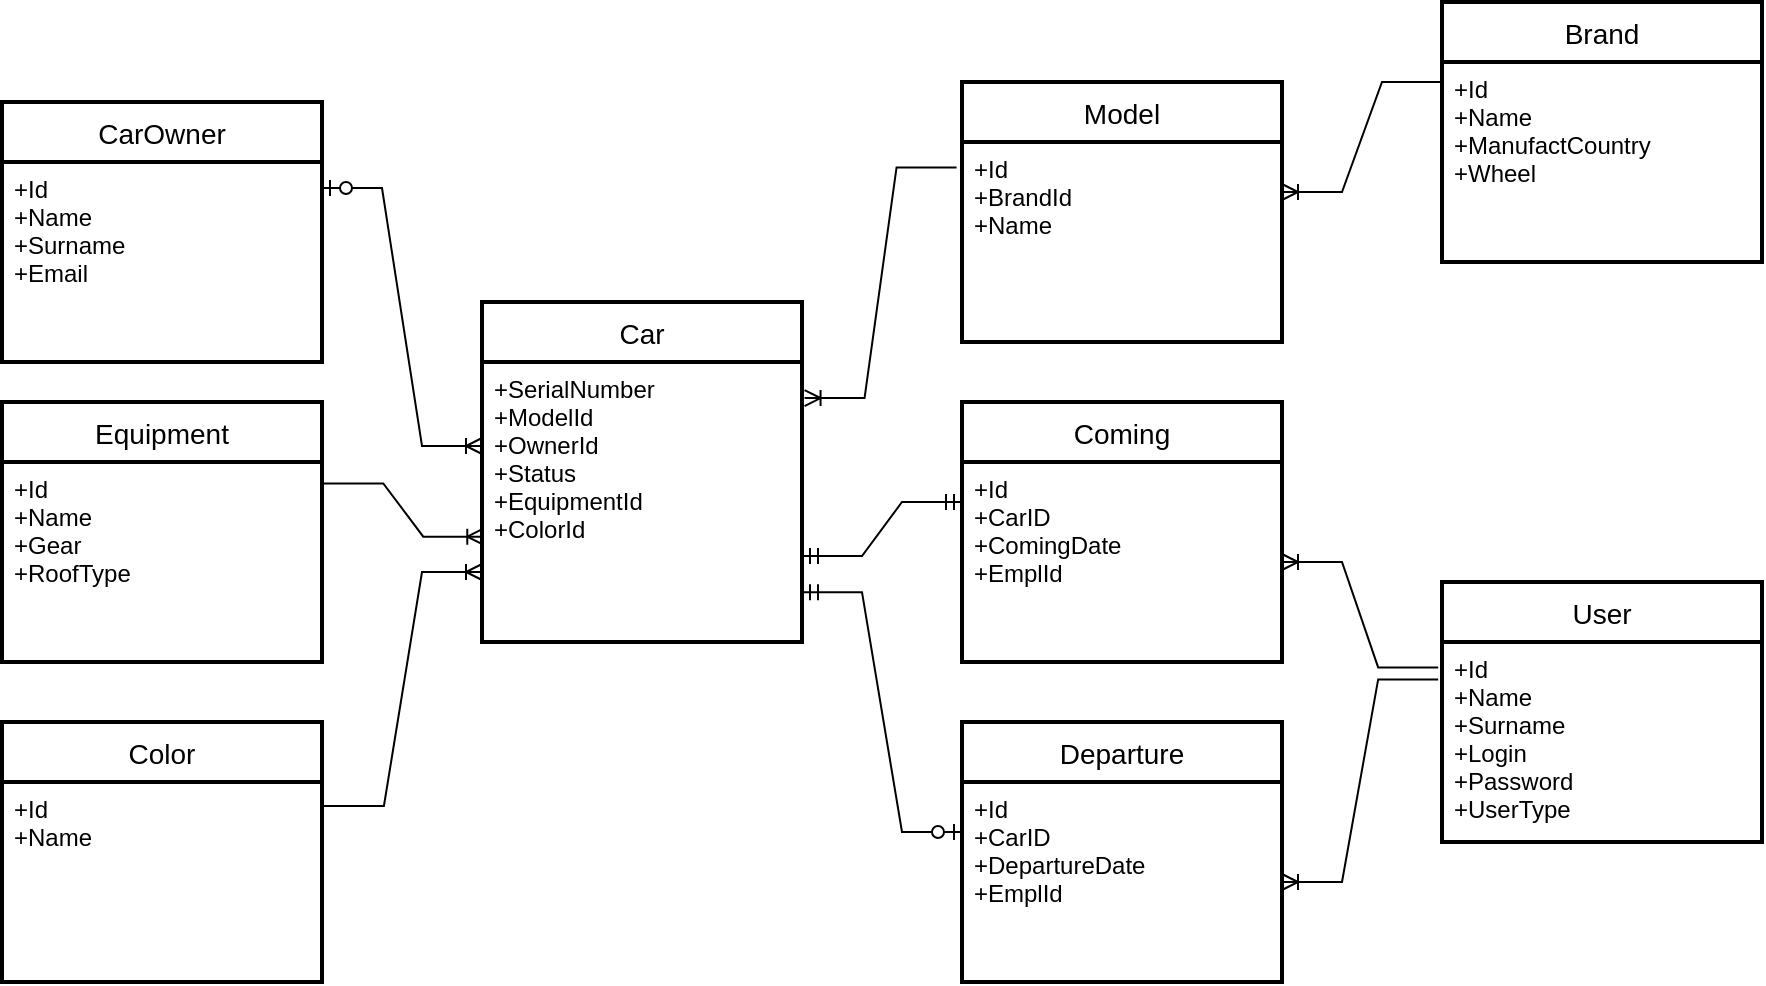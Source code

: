 <mxfile version="15.7.3" type="device" pages="2"><diagram id="YWKgG_WSulfAox0yziJz" name="Страница 1"><mxGraphModel dx="782" dy="539" grid="1" gridSize="10" guides="1" tooltips="1" connect="1" arrows="1" fold="1" page="1" pageScale="1" pageWidth="827" pageHeight="1169" background="none" math="0" shadow="0"><root><mxCell id="0"/><mxCell id="1" parent="0"/><mxCell id="0yDQ1u8VZET8Ku6q4lAC-1" value="Car" style="swimlane;childLayout=stackLayout;horizontal=1;startSize=30;horizontalStack=0;fontSize=14;fontStyle=0;strokeWidth=2;resizeParent=0;resizeLast=1;shadow=0;dashed=0;align=center;" parent="1" vertex="1"><mxGeometry x="280" y="340" width="160" height="170" as="geometry"><mxRectangle x="320" y="220" width="70" height="30" as="alternateBounds"/></mxGeometry></mxCell><mxCell id="0yDQ1u8VZET8Ku6q4lAC-2" value="+SerialNumber&#10;+ModelId&#10;+OwnerId&#10;+Status&#10;+EquipmentId&#10;+ColorId" style="align=left;strokeColor=none;fillColor=none;spacingLeft=4;fontSize=12;verticalAlign=top;resizable=0;rotatable=0;part=1;" parent="0yDQ1u8VZET8Ku6q4lAC-1" vertex="1"><mxGeometry y="30" width="160" height="140" as="geometry"/></mxCell><mxCell id="0yDQ1u8VZET8Ku6q4lAC-3" value="CarOwner" style="swimlane;childLayout=stackLayout;horizontal=1;startSize=30;horizontalStack=0;fontSize=14;fontStyle=0;strokeWidth=2;resizeParent=0;resizeLast=1;shadow=0;dashed=0;align=center;" parent="1" vertex="1"><mxGeometry x="40" y="240" width="160" height="130" as="geometry"><mxRectangle x="320" y="220" width="70" height="30" as="alternateBounds"/></mxGeometry></mxCell><mxCell id="0yDQ1u8VZET8Ku6q4lAC-4" value="+Id&#10;+Name&#10;+Surname&#10;+Email" style="align=left;strokeColor=none;fillColor=none;spacingLeft=4;fontSize=12;verticalAlign=top;resizable=0;rotatable=0;part=1;" parent="0yDQ1u8VZET8Ku6q4lAC-3" vertex="1"><mxGeometry y="30" width="160" height="100" as="geometry"/></mxCell><mxCell id="0yDQ1u8VZET8Ku6q4lAC-5" value="Model" style="swimlane;childLayout=stackLayout;horizontal=1;startSize=30;horizontalStack=0;fontSize=14;fontStyle=0;strokeWidth=2;resizeParent=0;resizeLast=1;shadow=0;dashed=0;align=center;" parent="1" vertex="1"><mxGeometry x="520" y="230" width="160" height="130" as="geometry"><mxRectangle x="320" y="220" width="70" height="30" as="alternateBounds"/></mxGeometry></mxCell><mxCell id="0yDQ1u8VZET8Ku6q4lAC-6" value="+Id&#10;+BrandId&#10;+Name" style="align=left;strokeColor=none;fillColor=none;spacingLeft=4;fontSize=12;verticalAlign=top;resizable=0;rotatable=0;part=1;" parent="0yDQ1u8VZET8Ku6q4lAC-5" vertex="1"><mxGeometry y="30" width="160" height="100" as="geometry"/></mxCell><mxCell id="0yDQ1u8VZET8Ku6q4lAC-7" value="Brand" style="swimlane;childLayout=stackLayout;horizontal=1;startSize=30;horizontalStack=0;fontSize=14;fontStyle=0;strokeWidth=2;resizeParent=0;resizeLast=1;shadow=0;dashed=0;align=center;" parent="1" vertex="1"><mxGeometry x="760" y="190" width="160" height="130" as="geometry"><mxRectangle x="320" y="220" width="70" height="30" as="alternateBounds"/></mxGeometry></mxCell><mxCell id="0yDQ1u8VZET8Ku6q4lAC-8" value="+Id&#10;+Name&#10;+ManufactCountry&#10;+Wheel" style="align=left;strokeColor=none;fillColor=none;spacingLeft=4;fontSize=12;verticalAlign=top;resizable=0;rotatable=0;part=1;" parent="0yDQ1u8VZET8Ku6q4lAC-7" vertex="1"><mxGeometry y="30" width="160" height="100" as="geometry"/></mxCell><mxCell id="0yDQ1u8VZET8Ku6q4lAC-9" value="Equipment" style="swimlane;childLayout=stackLayout;horizontal=1;startSize=30;horizontalStack=0;fontSize=14;fontStyle=0;strokeWidth=2;resizeParent=0;resizeLast=1;shadow=0;dashed=0;align=center;" parent="1" vertex="1"><mxGeometry x="40" y="390" width="160" height="130" as="geometry"><mxRectangle x="320" y="220" width="70" height="30" as="alternateBounds"/></mxGeometry></mxCell><mxCell id="0yDQ1u8VZET8Ku6q4lAC-10" value="+Id&#10;+Name&#10;+Gear&#10;+RoofType" style="align=left;strokeColor=none;fillColor=none;spacingLeft=4;fontSize=12;verticalAlign=top;resizable=0;rotatable=0;part=1;" parent="0yDQ1u8VZET8Ku6q4lAC-9" vertex="1"><mxGeometry y="30" width="160" height="100" as="geometry"/></mxCell><mxCell id="0yDQ1u8VZET8Ku6q4lAC-11" value="" style="edgeStyle=entityRelationEdgeStyle;fontSize=12;html=1;endArrow=ERoneToMany;rounded=0;exitX=1.004;exitY=0.107;exitDx=0;exitDy=0;entryX=0.004;entryY=0.624;entryDx=0;entryDy=0;exitPerimeter=0;entryPerimeter=0;" parent="1" source="0yDQ1u8VZET8Ku6q4lAC-10" target="0yDQ1u8VZET8Ku6q4lAC-2" edge="1"><mxGeometry width="100" height="100" relative="1" as="geometry"><mxPoint x="210" y="145" as="sourcePoint"/><mxPoint x="330" y="375" as="targetPoint"/></mxGeometry></mxCell><mxCell id="0yDQ1u8VZET8Ku6q4lAC-12" value="Color" style="swimlane;childLayout=stackLayout;horizontal=1;startSize=30;horizontalStack=0;fontSize=14;fontStyle=0;strokeWidth=2;resizeParent=0;resizeLast=1;shadow=0;dashed=0;align=center;" parent="1" vertex="1"><mxGeometry x="40" y="550" width="160" height="130" as="geometry"><mxRectangle x="320" y="220" width="70" height="30" as="alternateBounds"/></mxGeometry></mxCell><mxCell id="0yDQ1u8VZET8Ku6q4lAC-13" value="+Id&#10;+Name" style="align=left;strokeColor=none;fillColor=none;spacingLeft=4;fontSize=12;verticalAlign=top;resizable=0;rotatable=0;part=1;" parent="0yDQ1u8VZET8Ku6q4lAC-12" vertex="1"><mxGeometry y="30" width="160" height="100" as="geometry"/></mxCell><mxCell id="0yDQ1u8VZET8Ku6q4lAC-14" value="" style="edgeStyle=entityRelationEdgeStyle;fontSize=12;html=1;endArrow=ERoneToMany;rounded=0;exitX=1.006;exitY=0.12;exitDx=0;exitDy=0;entryX=0;entryY=0.75;entryDx=0;entryDy=0;exitPerimeter=0;" parent="1" source="0yDQ1u8VZET8Ku6q4lAC-13" target="0yDQ1u8VZET8Ku6q4lAC-2" edge="1"><mxGeometry width="100" height="100" relative="1" as="geometry"><mxPoint x="209.68" y="447.3" as="sourcePoint"/><mxPoint x="329.68" y="417.3" as="targetPoint"/></mxGeometry></mxCell><mxCell id="0yDQ1u8VZET8Ku6q4lAC-16" value="" style="edgeStyle=entityRelationEdgeStyle;fontSize=12;html=1;endArrow=ERoneToMany;startArrow=ERzeroToOne;rounded=0;endFill=0;" parent="1" edge="1"><mxGeometry width="100" height="100" relative="1" as="geometry"><mxPoint x="200" y="283" as="sourcePoint"/><mxPoint x="280" y="412" as="targetPoint"/></mxGeometry></mxCell><mxCell id="0yDQ1u8VZET8Ku6q4lAC-18" value="Coming" style="swimlane;childLayout=stackLayout;horizontal=1;startSize=30;horizontalStack=0;fontSize=14;fontStyle=0;strokeWidth=2;resizeParent=0;resizeLast=1;shadow=0;dashed=0;align=center;" parent="1" vertex="1"><mxGeometry x="520" y="390" width="160" height="130" as="geometry"><mxRectangle x="320" y="220" width="70" height="30" as="alternateBounds"/></mxGeometry></mxCell><mxCell id="0yDQ1u8VZET8Ku6q4lAC-19" value="+Id&#10;+CarID&#10;+ComingDate&#10;+EmplId" style="align=left;strokeColor=none;fillColor=none;spacingLeft=4;fontSize=12;verticalAlign=top;resizable=0;rotatable=0;part=1;" parent="0yDQ1u8VZET8Ku6q4lAC-18" vertex="1"><mxGeometry y="30" width="160" height="100" as="geometry"/></mxCell><mxCell id="0yDQ1u8VZET8Ku6q4lAC-20" value="Departure" style="swimlane;childLayout=stackLayout;horizontal=1;startSize=30;horizontalStack=0;fontSize=14;fontStyle=0;strokeWidth=2;resizeParent=0;resizeLast=1;shadow=0;dashed=0;align=center;fontColor=default;labelBackgroundColor=none;" parent="1" vertex="1"><mxGeometry x="520" y="550" width="160" height="130" as="geometry"><mxRectangle x="520" y="550" width="70" height="30" as="alternateBounds"/></mxGeometry></mxCell><mxCell id="0yDQ1u8VZET8Ku6q4lAC-21" value="+Id&#10;+CarID&#10;+DepartureDate&#10;+EmplId" style="align=left;strokeColor=none;fillColor=none;spacingLeft=4;fontSize=12;verticalAlign=top;resizable=0;rotatable=0;part=1;" parent="0yDQ1u8VZET8Ku6q4lAC-20" vertex="1"><mxGeometry y="30" width="160" height="100" as="geometry"/></mxCell><mxCell id="0yDQ1u8VZET8Ku6q4lAC-22" value="" style="edgeStyle=entityRelationEdgeStyle;fontSize=12;html=1;endArrow=ERmandOne;startArrow=ERmandOne;rounded=0;" parent="1" edge="1"><mxGeometry width="100" height="100" relative="1" as="geometry"><mxPoint x="440" y="467" as="sourcePoint"/><mxPoint x="520" y="440" as="targetPoint"/></mxGeometry></mxCell><mxCell id="0yDQ1u8VZET8Ku6q4lAC-23" value="" style="edgeStyle=entityRelationEdgeStyle;fontSize=12;html=1;endArrow=ERzeroToOne;startArrow=ERmandOne;rounded=0;exitX=1;exitY=0.822;exitDx=0;exitDy=0;exitPerimeter=0;" parent="1" source="0yDQ1u8VZET8Ku6q4lAC-2" edge="1"><mxGeometry width="100" height="100" relative="1" as="geometry"><mxPoint x="480" y="520" as="sourcePoint"/><mxPoint x="520" y="605" as="targetPoint"/></mxGeometry></mxCell><mxCell id="ZXyW0KLRMEIa126PyW5b-1" value="User" style="swimlane;childLayout=stackLayout;horizontal=1;startSize=30;horizontalStack=0;fontSize=14;fontStyle=0;strokeWidth=2;resizeParent=0;resizeLast=1;shadow=0;dashed=0;align=center;" parent="1" vertex="1"><mxGeometry x="760" y="480" width="160" height="130" as="geometry"><mxRectangle x="320" y="220" width="70" height="30" as="alternateBounds"/></mxGeometry></mxCell><mxCell id="ZXyW0KLRMEIa126PyW5b-2" value="+Id&#10;+Name&#10;+Surname&#10;+Login&#10;+Password&#10;+UserType" style="align=left;strokeColor=none;fillColor=none;spacingLeft=4;fontSize=12;verticalAlign=top;resizable=0;rotatable=0;part=1;" parent="ZXyW0KLRMEIa126PyW5b-1" vertex="1"><mxGeometry y="30" width="160" height="100" as="geometry"/></mxCell><mxCell id="ZXyW0KLRMEIa126PyW5b-3" value="" style="edgeStyle=entityRelationEdgeStyle;fontSize=12;html=1;endArrow=ERoneToMany;rounded=0;entryX=1;entryY=0.5;entryDx=0;entryDy=0;exitX=-0.012;exitY=0.127;exitDx=0;exitDy=0;exitPerimeter=0;" parent="1" source="ZXyW0KLRMEIa126PyW5b-2" target="0yDQ1u8VZET8Ku6q4lAC-19" edge="1"><mxGeometry width="100" height="100" relative="1" as="geometry"><mxPoint x="700" y="410" as="sourcePoint"/><mxPoint x="630" y="400" as="targetPoint"/></mxGeometry></mxCell><mxCell id="ZXyW0KLRMEIa126PyW5b-5" value="" style="edgeStyle=entityRelationEdgeStyle;fontSize=12;html=1;endArrow=ERoneToMany;rounded=0;entryX=1;entryY=0.5;entryDx=0;entryDy=0;exitX=-0.012;exitY=0.187;exitDx=0;exitDy=0;exitPerimeter=0;" parent="1" source="ZXyW0KLRMEIa126PyW5b-2" target="0yDQ1u8VZET8Ku6q4lAC-21" edge="1"><mxGeometry width="100" height="100" relative="1" as="geometry"><mxPoint x="768.08" y="442.7" as="sourcePoint"/><mxPoint x="690" y="480" as="targetPoint"/></mxGeometry></mxCell><mxCell id="_wsP47L9iV2Gv-2VF7Bg-1" value="" style="edgeStyle=entityRelationEdgeStyle;fontSize=12;html=1;endArrow=ERoneToMany;rounded=0;entryX=1;entryY=0.25;entryDx=0;entryDy=0;exitX=0;exitY=0.1;exitDx=0;exitDy=0;exitPerimeter=0;" parent="1" source="0yDQ1u8VZET8Ku6q4lAC-8" target="0yDQ1u8VZET8Ku6q4lAC-6" edge="1"><mxGeometry width="100" height="100" relative="1" as="geometry"><mxPoint x="768.08" y="532.7" as="sourcePoint"/><mxPoint x="690" y="480" as="targetPoint"/></mxGeometry></mxCell><mxCell id="_wsP47L9iV2Gv-2VF7Bg-2" value="" style="edgeStyle=entityRelationEdgeStyle;fontSize=12;html=1;endArrow=ERoneToMany;rounded=0;entryX=1.008;entryY=0.129;entryDx=0;entryDy=0;exitX=-0.017;exitY=0.127;exitDx=0;exitDy=0;exitPerimeter=0;entryPerimeter=0;" parent="1" source="0yDQ1u8VZET8Ku6q4lAC-6" target="0yDQ1u8VZET8Ku6q4lAC-2" edge="1"><mxGeometry width="100" height="100" relative="1" as="geometry"><mxPoint x="770" y="240" as="sourcePoint"/><mxPoint x="690" y="295" as="targetPoint"/></mxGeometry></mxCell></root></mxGraphModel></diagram><diagram id="ySmn9sGiyUwzQtBHfFdJ" name="Страница 2"><mxGraphModel dx="1117" dy="770" grid="1" gridSize="10" guides="1" tooltips="1" connect="1" arrows="1" fold="1" page="1" pageScale="1" pageWidth="1169" pageHeight="827" math="0" shadow="0"><root><mxCell id="2yhJFGjjW6Ahv2GiTZCT-0"/><mxCell id="2yhJFGjjW6Ahv2GiTZCT-1" parent="2yhJFGjjW6Ahv2GiTZCT-0"/><mxCell id="2yhJFGjjW6Ahv2GiTZCT-2" value="Contains" style="shape=rhombus;perimeter=rhombusPerimeter;whiteSpace=wrap;html=1;align=center;" parent="2yhJFGjjW6Ahv2GiTZCT-1" vertex="1"><mxGeometry x="120" y="270" width="120" height="60" as="geometry"/></mxCell><mxCell id="2yhJFGjjW6Ahv2GiTZCT-4" value="&lt;span&gt;Email&lt;/span&gt;" style="ellipse;whiteSpace=wrap;html=1;align=center;" parent="2yhJFGjjW6Ahv2GiTZCT-1" vertex="1"><mxGeometry x="190" y="140" width="100" height="40" as="geometry"/></mxCell><mxCell id="2yhJFGjjW6Ahv2GiTZCT-5" value="CarOwner" style="whiteSpace=wrap;html=1;align=center;" parent="2yhJFGjjW6Ahv2GiTZCT-1" vertex="1"><mxGeometry x="130" y="200" width="100" height="40" as="geometry"/></mxCell><mxCell id="KGqHxxI0LU0rOabd9i-B-0" value="Surname" style="ellipse;whiteSpace=wrap;html=1;align=center;" parent="2yhJFGjjW6Ahv2GiTZCT-1" vertex="1"><mxGeometry x="190" y="90" width="100" height="40" as="geometry"/></mxCell><mxCell id="KGqHxxI0LU0rOabd9i-B-1" value="Name" style="ellipse;whiteSpace=wrap;html=1;align=center;" parent="2yhJFGjjW6Ahv2GiTZCT-1" vertex="1"><mxGeometry x="190" y="40" width="100" height="40" as="geometry"/></mxCell><mxCell id="omx2VsJARvze5JJW9jXN-0" value="Car" style="whiteSpace=wrap;html=1;align=center;" parent="2yhJFGjjW6Ahv2GiTZCT-1" vertex="1"><mxGeometry x="300" y="340" width="100" height="40" as="geometry"/></mxCell><mxCell id="WeDHJAhFdI9uDF-rdvxZ-0" value="Equipment" style="whiteSpace=wrap;html=1;align=center;" parent="2yhJFGjjW6Ahv2GiTZCT-1" vertex="1"><mxGeometry x="20" y="414" width="100" height="40" as="geometry"/></mxCell><mxCell id="01rXCFB91TrRl0dHeCAU-0" value="Color" style="whiteSpace=wrap;html=1;align=center;" parent="2yhJFGjjW6Ahv2GiTZCT-1" vertex="1"><mxGeometry x="210" y="500" width="100" height="40" as="geometry"/></mxCell><mxCell id="01rXCFB91TrRl0dHeCAU-1" value="Name" style="ellipse;whiteSpace=wrap;html=1;align=center;" parent="2yhJFGjjW6Ahv2GiTZCT-1" vertex="1"><mxGeometry x="210" y="560" width="100" height="40" as="geometry"/></mxCell><mxCell id="01rXCFB91TrRl0dHeCAU-2" value="Name" style="ellipse;whiteSpace=wrap;html=1;align=center;" parent="2yhJFGjjW6Ahv2GiTZCT-1" vertex="1"><mxGeometry x="80" y="474" width="100" height="40" as="geometry"/></mxCell><mxCell id="WdZzpKNtiKoN2YTrgmd5-0" value="Gear" style="ellipse;whiteSpace=wrap;html=1;align=center;" parent="2yhJFGjjW6Ahv2GiTZCT-1" vertex="1"><mxGeometry x="80" y="524" width="100" height="40" as="geometry"/></mxCell><mxCell id="WdZzpKNtiKoN2YTrgmd5-1" value="RoofType" style="ellipse;whiteSpace=wrap;html=1;align=center;" parent="2yhJFGjjW6Ahv2GiTZCT-1" vertex="1"><mxGeometry x="80" y="574" width="100" height="40" as="geometry"/></mxCell><mxCell id="q-2q8-D4Pg3BR9XCdrgA-0" value="Contains" style="shape=rhombus;perimeter=rhombusPerimeter;whiteSpace=wrap;html=1;align=center;" parent="2yhJFGjjW6Ahv2GiTZCT-1" vertex="1"><mxGeometry x="10" y="330" width="120" height="60" as="geometry"/></mxCell><mxCell id="q-2q8-D4Pg3BR9XCdrgA-1" value="Contains" style="shape=rhombus;perimeter=rhombusPerimeter;whiteSpace=wrap;html=1;align=center;" parent="2yhJFGjjW6Ahv2GiTZCT-1" vertex="1"><mxGeometry x="200" y="410" width="120" height="60" as="geometry"/></mxCell><mxCell id="7p3_OslBLJGdFcXrj9Iy-0" value="Model" style="whiteSpace=wrap;html=1;align=center;" parent="2yhJFGjjW6Ahv2GiTZCT-1" vertex="1"><mxGeometry x="670" y="260" width="100" height="40" as="geometry"/></mxCell><mxCell id="89SMPS1pNmGNvESqKYpg-0" value="Coming" style="whiteSpace=wrap;html=1;align=center;" parent="2yhJFGjjW6Ahv2GiTZCT-1" vertex="1"><mxGeometry x="670" y="340" width="100" height="40" as="geometry"/></mxCell><mxCell id="89SMPS1pNmGNvESqKYpg-1" value="Departure" style="whiteSpace=wrap;html=1;align=center;" parent="2yhJFGjjW6Ahv2GiTZCT-1" vertex="1"><mxGeometry x="670" y="460" width="100" height="40" as="geometry"/></mxCell><mxCell id="89SMPS1pNmGNvESqKYpg-2" value="Contains" style="shape=rhombus;perimeter=rhombusPerimeter;whiteSpace=wrap;html=1;align=center;" parent="2yhJFGjjW6Ahv2GiTZCT-1" vertex="1"><mxGeometry x="510" y="250" width="120" height="60" as="geometry"/></mxCell><mxCell id="00qMK7OrCZBmWLxvS8Y3-0" value="Name" style="ellipse;whiteSpace=wrap;html=1;align=center;" parent="2yhJFGjjW6Ahv2GiTZCT-1" vertex="1"><mxGeometry x="670" y="200" width="100" height="40" as="geometry"/></mxCell><mxCell id="7lrSO3DFrEX529PYzrex-0" value="ComingDate" style="ellipse;whiteSpace=wrap;html=1;align=center;" parent="2yhJFGjjW6Ahv2GiTZCT-1" vertex="1"><mxGeometry x="670" y="400" width="100" height="40" as="geometry"/></mxCell><mxCell id="7lrSO3DFrEX529PYzrex-1" value="DepartureDate" style="ellipse;whiteSpace=wrap;html=1;align=center;" parent="2yhJFGjjW6Ahv2GiTZCT-1" vertex="1"><mxGeometry x="670" y="520" width="100" height="40" as="geometry"/></mxCell><mxCell id="YybJHlbgJiGQv5AElR6z-0" value="Status" style="ellipse;whiteSpace=wrap;html=1;align=center;" parent="2yhJFGjjW6Ahv2GiTZCT-1" vertex="1"><mxGeometry x="360" y="280" width="100" height="40" as="geometry"/></mxCell><mxCell id="YybJHlbgJiGQv5AElR6z-1" value="&lt;span&gt;SerialNumber&lt;/span&gt;" style="ellipse;whiteSpace=wrap;html=1;align=center;" parent="2yhJFGjjW6Ahv2GiTZCT-1" vertex="1"><mxGeometry x="360" y="230" width="100" height="40" as="geometry"/></mxCell><mxCell id="HBjteObKnyXLSRwtiCX9-0" value="Contains" style="shape=rhombus;perimeter=rhombusPerimeter;whiteSpace=wrap;html=1;align=center;" parent="2yhJFGjjW6Ahv2GiTZCT-1" vertex="1"><mxGeometry x="510" y="330" width="120" height="60" as="geometry"/></mxCell><mxCell id="HBjteObKnyXLSRwtiCX9-1" value="Contains" style="shape=rhombus;perimeter=rhombusPerimeter;whiteSpace=wrap;html=1;align=center;" parent="2yhJFGjjW6Ahv2GiTZCT-1" vertex="1"><mxGeometry x="520" y="450" width="120" height="60" as="geometry"/></mxCell><mxCell id="ufJFv--94GOXD_wACwp1-0" value="Brand" style="whiteSpace=wrap;html=1;align=center;" parent="2yhJFGjjW6Ahv2GiTZCT-1" vertex="1"><mxGeometry x="960" y="260" width="100" height="40" as="geometry"/></mxCell><mxCell id="KhqRbzoxo-ckr7hiXgrV-0" value="&lt;span&gt;Wheel&lt;/span&gt;" style="ellipse;whiteSpace=wrap;html=1;align=center;" parent="2yhJFGjjW6Ahv2GiTZCT-1" vertex="1"><mxGeometry x="1020" y="200" width="100" height="40" as="geometry"/></mxCell><mxCell id="KhqRbzoxo-ckr7hiXgrV-1" value="&lt;span style=&quot;text-align: left&quot;&gt;ManufactCountry&lt;/span&gt;" style="ellipse;whiteSpace=wrap;html=1;align=center;" parent="2yhJFGjjW6Ahv2GiTZCT-1" vertex="1"><mxGeometry x="1020" y="140" width="100" height="40" as="geometry"/></mxCell><mxCell id="PrPGxX03_vu6T3M6rlOb-0" value="Name" style="ellipse;whiteSpace=wrap;html=1;align=center;" parent="2yhJFGjjW6Ahv2GiTZCT-1" vertex="1"><mxGeometry x="1020" y="80" width="100" height="40" as="geometry"/></mxCell><mxCell id="QrEpYNTf8XNwU3zico3g-0" value="Contains" style="shape=rhombus;perimeter=rhombusPerimeter;whiteSpace=wrap;html=1;align=center;" parent="2yhJFGjjW6Ahv2GiTZCT-1" vertex="1"><mxGeometry x="800" y="250" width="120" height="60" as="geometry"/></mxCell><mxCell id="XgRpcmuyWboZUpKzQOvY-0" value="Name" style="ellipse;whiteSpace=wrap;html=1;align=center;" parent="2yhJFGjjW6Ahv2GiTZCT-1" vertex="1"><mxGeometry x="1020" y="460" width="100" height="40" as="geometry"/></mxCell><mxCell id="XgRpcmuyWboZUpKzQOvY-1" value="&lt;span style=&quot;font-size: 14px&quot;&gt;User&lt;/span&gt;" style="whiteSpace=wrap;html=1;align=center;" parent="2yhJFGjjW6Ahv2GiTZCT-1" vertex="1"><mxGeometry x="960" y="400" width="100" height="40" as="geometry"/></mxCell><mxCell id="XgRpcmuyWboZUpKzQOvY-2" value="Surname" style="ellipse;whiteSpace=wrap;html=1;align=center;" parent="2yhJFGjjW6Ahv2GiTZCT-1" vertex="1"><mxGeometry x="1020" y="510" width="100" height="40" as="geometry"/></mxCell><mxCell id="XgRpcmuyWboZUpKzQOvY-3" value="Login" style="ellipse;whiteSpace=wrap;html=1;align=center;" parent="2yhJFGjjW6Ahv2GiTZCT-1" vertex="1"><mxGeometry x="1020" y="560" width="100" height="40" as="geometry"/></mxCell><mxCell id="kqPo4QnPM7gKsGQnZHQK-0" value="Contains" style="shape=rhombus;perimeter=rhombusPerimeter;whiteSpace=wrap;html=1;align=center;" parent="2yhJFGjjW6Ahv2GiTZCT-1" vertex="1"><mxGeometry x="800" y="330" width="120" height="60" as="geometry"/></mxCell><mxCell id="kqPo4QnPM7gKsGQnZHQK-1" value="Contains" style="shape=rhombus;perimeter=rhombusPerimeter;whiteSpace=wrap;html=1;align=center;" parent="2yhJFGjjW6Ahv2GiTZCT-1" vertex="1"><mxGeometry x="800" y="450" width="120" height="60" as="geometry"/></mxCell><mxCell id="kqPo4QnPM7gKsGQnZHQK-2" value="" style="endArrow=none;html=1;rounded=0;exitX=1;exitY=0.5;exitDx=0;exitDy=0;entryX=0;entryY=0.5;entryDx=0;entryDy=0;" parent="2yhJFGjjW6Ahv2GiTZCT-1" source="q-2q8-D4Pg3BR9XCdrgA-0" target="omx2VsJARvze5JJW9jXN-0" edge="1"><mxGeometry relative="1" as="geometry"><mxPoint x="80" y="340" as="sourcePoint"/><mxPoint x="240" y="340" as="targetPoint"/></mxGeometry></mxCell><mxCell id="kqPo4QnPM7gKsGQnZHQK-4" value="N" style="resizable=0;html=1;align=right;verticalAlign=bottom;" parent="kqPo4QnPM7gKsGQnZHQK-2" connectable="0" vertex="1"><mxGeometry x="1" relative="1" as="geometry"><mxPoint y="10" as="offset"/></mxGeometry></mxCell><mxCell id="r3IpCehayFBIjUCJ-KGV-0" value="" style="endArrow=none;html=1;rounded=0;entryX=0.5;entryY=0;entryDx=0;entryDy=0;exitX=0.5;exitY=1;exitDx=0;exitDy=0;" parent="2yhJFGjjW6Ahv2GiTZCT-1" source="q-2q8-D4Pg3BR9XCdrgA-0" target="WeDHJAhFdI9uDF-rdvxZ-0" edge="1"><mxGeometry relative="1" as="geometry"><mxPoint x="180" y="434" as="sourcePoint"/><mxPoint x="520" y="444" as="targetPoint"/></mxGeometry></mxCell><mxCell id="r3IpCehayFBIjUCJ-KGV-1" value="1" style="resizable=0;html=1;align=right;verticalAlign=bottom;" parent="r3IpCehayFBIjUCJ-KGV-0" connectable="0" vertex="1"><mxGeometry x="1" relative="1" as="geometry"><mxPoint x="10" as="offset"/></mxGeometry></mxCell><mxCell id="49bH6jkHXKZVFyUGAzmu-0" value="" style="endArrow=none;html=1;rounded=0;exitX=0.5;exitY=0;exitDx=0;exitDy=0;entryX=0;entryY=0.75;entryDx=0;entryDy=0;" parent="2yhJFGjjW6Ahv2GiTZCT-1" source="q-2q8-D4Pg3BR9XCdrgA-1" target="omx2VsJARvze5JJW9jXN-0" edge="1"><mxGeometry relative="1" as="geometry"><mxPoint x="110" y="370" as="sourcePoint"/><mxPoint x="324" y="370" as="targetPoint"/><Array as="points"><mxPoint x="260" y="370"/></Array></mxGeometry></mxCell><mxCell id="49bH6jkHXKZVFyUGAzmu-1" value="N" style="resizable=0;html=1;align=right;verticalAlign=bottom;" parent="49bH6jkHXKZVFyUGAzmu-0" connectable="0" vertex="1"><mxGeometry x="1" relative="1" as="geometry"><mxPoint y="20" as="offset"/></mxGeometry></mxCell><mxCell id="49bH6jkHXKZVFyUGAzmu-2" value="" style="endArrow=none;html=1;rounded=0;entryX=0.5;entryY=0;entryDx=0;entryDy=0;exitX=0.5;exitY=1;exitDx=0;exitDy=0;" parent="2yhJFGjjW6Ahv2GiTZCT-1" source="q-2q8-D4Pg3BR9XCdrgA-1" target="01rXCFB91TrRl0dHeCAU-0" edge="1"><mxGeometry relative="1" as="geometry"><mxPoint x="264.99" y="490" as="sourcePoint"/><mxPoint x="-55.01" y="400" as="targetPoint"/></mxGeometry></mxCell><mxCell id="49bH6jkHXKZVFyUGAzmu-3" value="1" style="resizable=0;html=1;align=right;verticalAlign=bottom;" parent="49bH6jkHXKZVFyUGAzmu-2" connectable="0" vertex="1"><mxGeometry x="1" relative="1" as="geometry"><mxPoint x="10" as="offset"/></mxGeometry></mxCell><mxCell id="49bH6jkHXKZVFyUGAzmu-4" value="" style="endArrow=none;html=1;rounded=0;exitX=0.5;exitY=1;exitDx=0;exitDy=0;entryX=0.5;entryY=0;entryDx=0;entryDy=0;" parent="2yhJFGjjW6Ahv2GiTZCT-1" source="01rXCFB91TrRl0dHeCAU-0" target="01rXCFB91TrRl0dHeCAU-1" edge="1"><mxGeometry relative="1" as="geometry"><mxPoint x="320" y="490" as="sourcePoint"/><mxPoint x="480" y="490" as="targetPoint"/></mxGeometry></mxCell><mxCell id="49bH6jkHXKZVFyUGAzmu-7" value="" style="endArrow=none;html=1;rounded=0;exitX=0.5;exitY=1;exitDx=0;exitDy=0;entryX=0;entryY=0.5;entryDx=0;entryDy=0;" parent="2yhJFGjjW6Ahv2GiTZCT-1" source="WeDHJAhFdI9uDF-rdvxZ-0" target="01rXCFB91TrRl0dHeCAU-2" edge="1"><mxGeometry relative="1" as="geometry"><mxPoint x="200" y="554" as="sourcePoint"/><mxPoint x="360" y="554" as="targetPoint"/><Array as="points"><mxPoint x="70" y="494"/></Array></mxGeometry></mxCell><mxCell id="49bH6jkHXKZVFyUGAzmu-8" value="" style="endArrow=none;html=1;rounded=0;entryX=0;entryY=0.5;entryDx=0;entryDy=0;" parent="2yhJFGjjW6Ahv2GiTZCT-1" target="WdZzpKNtiKoN2YTrgmd5-0" edge="1"><mxGeometry relative="1" as="geometry"><mxPoint x="70" y="494" as="sourcePoint"/><mxPoint x="360" y="554" as="targetPoint"/><Array as="points"><mxPoint x="70" y="544"/></Array></mxGeometry></mxCell><mxCell id="49bH6jkHXKZVFyUGAzmu-9" value="" style="endArrow=none;html=1;rounded=0;entryX=0;entryY=0.5;entryDx=0;entryDy=0;" parent="2yhJFGjjW6Ahv2GiTZCT-1" target="WdZzpKNtiKoN2YTrgmd5-1" edge="1"><mxGeometry relative="1" as="geometry"><mxPoint x="70" y="544" as="sourcePoint"/><mxPoint x="360" y="554" as="targetPoint"/><Array as="points"><mxPoint x="70" y="594"/></Array></mxGeometry></mxCell><mxCell id="49bH6jkHXKZVFyUGAzmu-10" value="" style="endArrow=none;html=1;rounded=0;exitX=1;exitY=0.5;exitDx=0;exitDy=0;entryX=0;entryY=0.25;entryDx=0;entryDy=0;" parent="2yhJFGjjW6Ahv2GiTZCT-1" source="2yhJFGjjW6Ahv2GiTZCT-2" target="omx2VsJARvze5JJW9jXN-0" edge="1"><mxGeometry relative="1" as="geometry"><mxPoint x="110" y="370" as="sourcePoint"/><mxPoint x="310" y="370" as="targetPoint"/><Array as="points"><mxPoint x="260" y="300"/><mxPoint x="260" y="350"/></Array></mxGeometry></mxCell><mxCell id="49bH6jkHXKZVFyUGAzmu-11" value="N" style="resizable=0;html=1;align=right;verticalAlign=bottom;" parent="49bH6jkHXKZVFyUGAzmu-10" connectable="0" vertex="1"><mxGeometry x="1" relative="1" as="geometry"/></mxCell><mxCell id="MSr950RPiZBPx35Gxmxp-2" value="" style="endArrow=none;html=1;rounded=0;entryX=0.5;entryY=1;entryDx=0;entryDy=0;exitX=0.5;exitY=0;exitDx=0;exitDy=0;" parent="2yhJFGjjW6Ahv2GiTZCT-1" source="2yhJFGjjW6Ahv2GiTZCT-2" target="2yhJFGjjW6Ahv2GiTZCT-5" edge="1"><mxGeometry relative="1" as="geometry"><mxPoint x="-30" y="370" as="sourcePoint"/><mxPoint x="-120" y="370" as="targetPoint"/></mxGeometry></mxCell><mxCell id="MSr950RPiZBPx35Gxmxp-3" value="1" style="resizable=0;html=1;align=right;verticalAlign=bottom;" parent="MSr950RPiZBPx35Gxmxp-2" connectable="0" vertex="1"><mxGeometry x="1" relative="1" as="geometry"><mxPoint x="10" y="20" as="offset"/></mxGeometry></mxCell><mxCell id="MSr950RPiZBPx35Gxmxp-4" value="" style="endArrow=none;html=1;rounded=0;entryX=0.5;entryY=0;entryDx=0;entryDy=0;exitX=0;exitY=0.5;exitDx=0;exitDy=0;" parent="2yhJFGjjW6Ahv2GiTZCT-1" source="2yhJFGjjW6Ahv2GiTZCT-4" target="2yhJFGjjW6Ahv2GiTZCT-5" edge="1"><mxGeometry relative="1" as="geometry"><mxPoint x="280" y="210" as="sourcePoint"/><mxPoint x="440" y="210" as="targetPoint"/><Array as="points"><mxPoint x="180" y="160"/></Array></mxGeometry></mxCell><mxCell id="MSr950RPiZBPx35Gxmxp-5" value="" style="endArrow=none;html=1;rounded=0;exitX=0;exitY=0.5;exitDx=0;exitDy=0;" parent="2yhJFGjjW6Ahv2GiTZCT-1" source="KGqHxxI0LU0rOabd9i-B-0" edge="1"><mxGeometry relative="1" as="geometry"><mxPoint x="280" y="210" as="sourcePoint"/><mxPoint x="180" y="160" as="targetPoint"/><Array as="points"><mxPoint x="180" y="110"/></Array></mxGeometry></mxCell><mxCell id="MSr950RPiZBPx35Gxmxp-6" value="" style="endArrow=none;html=1;rounded=0;exitX=0;exitY=0.5;exitDx=0;exitDy=0;" parent="2yhJFGjjW6Ahv2GiTZCT-1" source="KGqHxxI0LU0rOabd9i-B-1" edge="1"><mxGeometry relative="1" as="geometry"><mxPoint x="280" y="210" as="sourcePoint"/><mxPoint x="180" y="110" as="targetPoint"/><Array as="points"><mxPoint x="180" y="60"/></Array></mxGeometry></mxCell><mxCell id="MSr950RPiZBPx35Gxmxp-7" value="" style="endArrow=none;html=1;rounded=0;exitX=0.5;exitY=0;exitDx=0;exitDy=0;entryX=1;entryY=0.75;entryDx=0;entryDy=0;" parent="2yhJFGjjW6Ahv2GiTZCT-1" source="HBjteObKnyXLSRwtiCX9-1" target="omx2VsJARvze5JJW9jXN-0" edge="1"><mxGeometry relative="1" as="geometry"><mxPoint x="200" y="410" as="sourcePoint"/><mxPoint x="310" y="380" as="targetPoint"/><Array as="points"><mxPoint x="580" y="430"/><mxPoint x="480" y="430"/><mxPoint x="480" y="370"/></Array></mxGeometry></mxCell><mxCell id="MSr950RPiZBPx35Gxmxp-8" value="1" style="resizable=0;html=1;align=right;verticalAlign=bottom;" parent="MSr950RPiZBPx35Gxmxp-7" connectable="0" vertex="1"><mxGeometry x="1" relative="1" as="geometry"><mxPoint x="10" y="20" as="offset"/></mxGeometry></mxCell><mxCell id="gTJJOxf2xWklLlV4Gr2E-0" value="" style="endArrow=none;html=1;rounded=0;exitX=0;exitY=0.5;exitDx=0;exitDy=0;entryX=1;entryY=0.5;entryDx=0;entryDy=0;" parent="2yhJFGjjW6Ahv2GiTZCT-1" source="HBjteObKnyXLSRwtiCX9-0" target="omx2VsJARvze5JJW9jXN-0" edge="1"><mxGeometry relative="1" as="geometry"><mxPoint x="110" y="370" as="sourcePoint"/><mxPoint x="310" y="370" as="targetPoint"/></mxGeometry></mxCell><mxCell id="gTJJOxf2xWklLlV4Gr2E-1" value="1" style="resizable=0;html=1;align=right;verticalAlign=bottom;" parent="gTJJOxf2xWklLlV4Gr2E-0" connectable="0" vertex="1"><mxGeometry x="1" relative="1" as="geometry"><mxPoint x="14" y="10" as="offset"/></mxGeometry></mxCell><mxCell id="gTJJOxf2xWklLlV4Gr2E-2" value="" style="endArrow=none;html=1;rounded=0;exitX=0;exitY=0.5;exitDx=0;exitDy=0;entryX=1;entryY=0.25;entryDx=0;entryDy=0;" parent="2yhJFGjjW6Ahv2GiTZCT-1" source="89SMPS1pNmGNvESqKYpg-2" target="omx2VsJARvze5JJW9jXN-0" edge="1"><mxGeometry relative="1" as="geometry"><mxPoint x="520" y="370" as="sourcePoint"/><mxPoint x="410" y="370" as="targetPoint"/><Array as="points"><mxPoint x="480" y="280"/><mxPoint x="480" y="350"/></Array></mxGeometry></mxCell><mxCell id="gTJJOxf2xWklLlV4Gr2E-3" value="N" style="resizable=0;html=1;align=right;verticalAlign=bottom;" parent="gTJJOxf2xWklLlV4Gr2E-2" connectable="0" vertex="1"><mxGeometry x="1" relative="1" as="geometry"><mxPoint x="14" as="offset"/></mxGeometry></mxCell><mxCell id="gTJJOxf2xWklLlV4Gr2E-5" value="" style="endArrow=none;html=1;rounded=0;entryX=0;entryY=0.5;entryDx=0;entryDy=0;" parent="2yhJFGjjW6Ahv2GiTZCT-1" target="89SMPS1pNmGNvESqKYpg-0" edge="1"><mxGeometry relative="1" as="geometry"><mxPoint x="630" y="360" as="sourcePoint"/><mxPoint x="410.0" y="370" as="targetPoint"/></mxGeometry></mxCell><mxCell id="gTJJOxf2xWklLlV4Gr2E-6" value="1" style="resizable=0;html=1;align=right;verticalAlign=bottom;" parent="gTJJOxf2xWklLlV4Gr2E-5" connectable="0" vertex="1"><mxGeometry x="1" relative="1" as="geometry"><mxPoint as="offset"/></mxGeometry></mxCell><mxCell id="gTJJOxf2xWklLlV4Gr2E-7" value="" style="endArrow=none;html=1;rounded=0;exitX=1;exitY=0.5;exitDx=0;exitDy=0;entryX=0;entryY=0.5;entryDx=0;entryDy=0;" parent="2yhJFGjjW6Ahv2GiTZCT-1" source="HBjteObKnyXLSRwtiCX9-1" target="89SMPS1pNmGNvESqKYpg-1" edge="1"><mxGeometry relative="1" as="geometry"><mxPoint x="530.0" y="380" as="sourcePoint"/><mxPoint x="420.0" y="380" as="targetPoint"/></mxGeometry></mxCell><mxCell id="gTJJOxf2xWklLlV4Gr2E-8" value="1" style="resizable=0;html=1;align=right;verticalAlign=bottom;" parent="gTJJOxf2xWklLlV4Gr2E-7" connectable="0" vertex="1"><mxGeometry x="1" relative="1" as="geometry"><mxPoint as="offset"/></mxGeometry></mxCell><mxCell id="5v3PVKe2-B_5cfAONYeO-0" value="" style="endArrow=none;html=1;rounded=0;entryX=0;entryY=0.5;entryDx=0;entryDy=0;exitX=1;exitY=0.5;exitDx=0;exitDy=0;" parent="2yhJFGjjW6Ahv2GiTZCT-1" source="89SMPS1pNmGNvESqKYpg-2" target="7p3_OslBLJGdFcXrj9Iy-0" edge="1"><mxGeometry relative="1" as="geometry"><mxPoint x="640" y="370" as="sourcePoint"/><mxPoint x="680" y="370" as="targetPoint"/></mxGeometry></mxCell><mxCell id="5v3PVKe2-B_5cfAONYeO-1" value="1" style="resizable=0;html=1;align=right;verticalAlign=bottom;" parent="5v3PVKe2-B_5cfAONYeO-0" connectable="0" vertex="1"><mxGeometry x="1" relative="1" as="geometry"><mxPoint as="offset"/></mxGeometry></mxCell><mxCell id="5v3PVKe2-B_5cfAONYeO-2" value="" style="endArrow=none;html=1;rounded=0;exitX=0.5;exitY=1;exitDx=0;exitDy=0;entryX=0.5;entryY=0;entryDx=0;entryDy=0;" parent="2yhJFGjjW6Ahv2GiTZCT-1" source="89SMPS1pNmGNvESqKYpg-0" target="7lrSO3DFrEX529PYzrex-0" edge="1"><mxGeometry relative="1" as="geometry"><mxPoint x="670" y="360" as="sourcePoint"/><mxPoint x="830" y="360" as="targetPoint"/></mxGeometry></mxCell><mxCell id="5v3PVKe2-B_5cfAONYeO-3" value="" style="endArrow=none;html=1;rounded=0;entryX=0.5;entryY=0;entryDx=0;entryDy=0;exitX=0.5;exitY=1;exitDx=0;exitDy=0;" parent="2yhJFGjjW6Ahv2GiTZCT-1" source="00qMK7OrCZBmWLxvS8Y3-0" target="7p3_OslBLJGdFcXrj9Iy-0" edge="1"><mxGeometry relative="1" as="geometry"><mxPoint x="670" y="350" as="sourcePoint"/><mxPoint x="830" y="350" as="targetPoint"/></mxGeometry></mxCell><mxCell id="5v3PVKe2-B_5cfAONYeO-4" value="" style="endArrow=none;html=1;rounded=0;exitX=0.5;exitY=0;exitDx=0;exitDy=0;entryX=0;entryY=0.5;entryDx=0;entryDy=0;" parent="2yhJFGjjW6Ahv2GiTZCT-1" source="ufJFv--94GOXD_wACwp1-0" target="KhqRbzoxo-ckr7hiXgrV-0" edge="1"><mxGeometry relative="1" as="geometry"><mxPoint x="790" y="250" as="sourcePoint"/><mxPoint x="950" y="250" as="targetPoint"/><Array as="points"><mxPoint x="1010" y="220"/></Array></mxGeometry></mxCell><mxCell id="5v3PVKe2-B_5cfAONYeO-5" value="" style="endArrow=none;html=1;rounded=0;exitX=0;exitY=0.5;exitDx=0;exitDy=0;" parent="2yhJFGjjW6Ahv2GiTZCT-1" source="KhqRbzoxo-ckr7hiXgrV-1" edge="1"><mxGeometry relative="1" as="geometry"><mxPoint x="790" y="250" as="sourcePoint"/><mxPoint x="1010" y="220" as="targetPoint"/><Array as="points"><mxPoint x="1010" y="160"/></Array></mxGeometry></mxCell><mxCell id="5v3PVKe2-B_5cfAONYeO-6" value="" style="endArrow=none;html=1;rounded=0;exitX=0;exitY=0.5;exitDx=0;exitDy=0;" parent="2yhJFGjjW6Ahv2GiTZCT-1" source="PrPGxX03_vu6T3M6rlOb-0" edge="1"><mxGeometry relative="1" as="geometry"><mxPoint x="790" y="250" as="sourcePoint"/><mxPoint x="1010" y="160" as="targetPoint"/><Array as="points"><mxPoint x="1010" y="100"/></Array></mxGeometry></mxCell><mxCell id="5v3PVKe2-B_5cfAONYeO-8" value="" style="endArrow=none;html=1;rounded=0;entryX=0;entryY=0.5;entryDx=0;entryDy=0;" parent="2yhJFGjjW6Ahv2GiTZCT-1" target="ufJFv--94GOXD_wACwp1-0" edge="1"><mxGeometry relative="1" as="geometry"><mxPoint x="920" y="280" as="sourcePoint"/><mxPoint x="640" y="290" as="targetPoint"/></mxGeometry></mxCell><mxCell id="5v3PVKe2-B_5cfAONYeO-9" value="1" style="resizable=0;html=1;align=right;verticalAlign=bottom;" parent="5v3PVKe2-B_5cfAONYeO-8" connectable="0" vertex="1"><mxGeometry x="1" relative="1" as="geometry"><mxPoint as="offset"/></mxGeometry></mxCell><mxCell id="5v3PVKe2-B_5cfAONYeO-12" value="" style="endArrow=none;html=1;rounded=0;entryX=1;entryY=0.5;entryDx=0;entryDy=0;exitX=0;exitY=0.5;exitDx=0;exitDy=0;" parent="2yhJFGjjW6Ahv2GiTZCT-1" source="QrEpYNTf8XNwU3zico3g-0" target="7p3_OslBLJGdFcXrj9Iy-0" edge="1"><mxGeometry relative="1" as="geometry"><mxPoint x="610" y="360" as="sourcePoint"/><mxPoint x="770" y="360" as="targetPoint"/></mxGeometry></mxCell><mxCell id="5v3PVKe2-B_5cfAONYeO-13" value="N" style="resizable=0;html=1;align=right;verticalAlign=bottom;" parent="5v3PVKe2-B_5cfAONYeO-12" connectable="0" vertex="1"><mxGeometry x="1" relative="1" as="geometry"><mxPoint x="10" as="offset"/></mxGeometry></mxCell><mxCell id="ZMrAXEk7F44864JuhWOn-0" value="" style="endArrow=none;html=1;rounded=0;entryX=1;entryY=0.5;entryDx=0;entryDy=0;exitX=0;exitY=0.5;exitDx=0;exitDy=0;" parent="2yhJFGjjW6Ahv2GiTZCT-1" source="kqPo4QnPM7gKsGQnZHQK-0" target="89SMPS1pNmGNvESqKYpg-0" edge="1"><mxGeometry relative="1" as="geometry"><mxPoint x="850" y="290" as="sourcePoint"/><mxPoint x="780" y="290" as="targetPoint"/></mxGeometry></mxCell><mxCell id="ZMrAXEk7F44864JuhWOn-1" value="N" style="resizable=0;html=1;align=right;verticalAlign=bottom;" parent="ZMrAXEk7F44864JuhWOn-0" connectable="0" vertex="1"><mxGeometry x="1" relative="1" as="geometry"><mxPoint x="10" as="offset"/></mxGeometry></mxCell><mxCell id="ZMrAXEk7F44864JuhWOn-2" value="" style="endArrow=none;html=1;rounded=0;entryX=1;entryY=0.5;entryDx=0;entryDy=0;" parent="2yhJFGjjW6Ahv2GiTZCT-1" source="kqPo4QnPM7gKsGQnZHQK-1" target="89SMPS1pNmGNvESqKYpg-1" edge="1"><mxGeometry relative="1" as="geometry"><mxPoint x="860" y="300" as="sourcePoint"/><mxPoint x="790" y="300" as="targetPoint"/></mxGeometry></mxCell><mxCell id="ZMrAXEk7F44864JuhWOn-3" value="N" style="resizable=0;html=1;align=right;verticalAlign=bottom;" parent="ZMrAXEk7F44864JuhWOn-2" connectable="0" vertex="1"><mxGeometry x="1" relative="1" as="geometry"><mxPoint x="10" as="offset"/></mxGeometry></mxCell><mxCell id="ZMrAXEk7F44864JuhWOn-4" value="" style="endArrow=none;html=1;rounded=0;entryX=0;entryY=0.25;entryDx=0;entryDy=0;exitX=1;exitY=0.5;exitDx=0;exitDy=0;" parent="2yhJFGjjW6Ahv2GiTZCT-1" source="kqPo4QnPM7gKsGQnZHQK-0" target="XgRpcmuyWboZUpKzQOvY-1" edge="1"><mxGeometry relative="1" as="geometry"><mxPoint x="930" y="290" as="sourcePoint"/><mxPoint x="970" y="290" as="targetPoint"/><Array as="points"><mxPoint x="940" y="360"/><mxPoint x="940" y="410"/></Array></mxGeometry></mxCell><mxCell id="ZMrAXEk7F44864JuhWOn-5" value="1" style="resizable=0;html=1;align=right;verticalAlign=bottom;" parent="ZMrAXEk7F44864JuhWOn-4" connectable="0" vertex="1"><mxGeometry x="1" relative="1" as="geometry"><mxPoint as="offset"/></mxGeometry></mxCell><mxCell id="ZMrAXEk7F44864JuhWOn-6" value="" style="endArrow=none;html=1;rounded=0;entryX=0;entryY=0.75;entryDx=0;entryDy=0;exitX=1;exitY=0.5;exitDx=0;exitDy=0;" parent="2yhJFGjjW6Ahv2GiTZCT-1" source="kqPo4QnPM7gKsGQnZHQK-1" target="XgRpcmuyWboZUpKzQOvY-1" edge="1"><mxGeometry relative="1" as="geometry"><mxPoint x="930" y="290" as="sourcePoint"/><mxPoint x="970" y="290" as="targetPoint"/><Array as="points"><mxPoint x="940" y="480"/><mxPoint x="940" y="430"/></Array></mxGeometry></mxCell><mxCell id="ZMrAXEk7F44864JuhWOn-7" value="1" style="resizable=0;html=1;align=right;verticalAlign=bottom;" parent="ZMrAXEk7F44864JuhWOn-6" connectable="0" vertex="1"><mxGeometry x="1" relative="1" as="geometry"><mxPoint as="offset"/></mxGeometry></mxCell><mxCell id="ZMrAXEk7F44864JuhWOn-8" value="" style="endArrow=none;html=1;rounded=0;entryX=0.5;entryY=1;entryDx=0;entryDy=0;exitX=0;exitY=0.5;exitDx=0;exitDy=0;" parent="2yhJFGjjW6Ahv2GiTZCT-1" source="XgRpcmuyWboZUpKzQOvY-0" target="XgRpcmuyWboZUpKzQOvY-1" edge="1"><mxGeometry relative="1" as="geometry"><mxPoint x="820" y="420" as="sourcePoint"/><mxPoint x="980" y="420" as="targetPoint"/><Array as="points"><mxPoint x="1010" y="480"/></Array></mxGeometry></mxCell><mxCell id="ZMrAXEk7F44864JuhWOn-9" value="" style="endArrow=none;html=1;rounded=0;entryX=0;entryY=0.5;entryDx=0;entryDy=0;" parent="2yhJFGjjW6Ahv2GiTZCT-1" target="XgRpcmuyWboZUpKzQOvY-2" edge="1"><mxGeometry relative="1" as="geometry"><mxPoint x="1010" y="480" as="sourcePoint"/><mxPoint x="980" y="420" as="targetPoint"/><Array as="points"><mxPoint x="1010" y="530"/></Array></mxGeometry></mxCell><mxCell id="ZMrAXEk7F44864JuhWOn-10" value="" style="endArrow=none;html=1;rounded=0;exitX=0;exitY=0.5;exitDx=0;exitDy=0;" parent="2yhJFGjjW6Ahv2GiTZCT-1" source="XgRpcmuyWboZUpKzQOvY-3" edge="1"><mxGeometry relative="1" as="geometry"><mxPoint x="820" y="420" as="sourcePoint"/><mxPoint x="1010" y="530" as="targetPoint"/><Array as="points"><mxPoint x="1010" y="580"/></Array></mxGeometry></mxCell><mxCell id="q70Qdw1Tkf3jW0R4Y4Fq-0" value="" style="endArrow=none;html=1;rounded=0;entryX=0.5;entryY=0;entryDx=0;entryDy=0;" parent="2yhJFGjjW6Ahv2GiTZCT-1" target="7lrSO3DFrEX529PYzrex-1" edge="1"><mxGeometry relative="1" as="geometry"><mxPoint x="720" y="500" as="sourcePoint"/><mxPoint x="730" y="410" as="targetPoint"/></mxGeometry></mxCell><mxCell id="i5kPju7pRi9Paukae9x4-0" value="Password" style="ellipse;whiteSpace=wrap;html=1;align=center;" vertex="1" parent="2yhJFGjjW6Ahv2GiTZCT-1"><mxGeometry x="1020" y="610" width="100" height="40" as="geometry"/></mxCell><mxCell id="i5kPju7pRi9Paukae9x4-1" value="UserType" style="ellipse;whiteSpace=wrap;html=1;align=center;" vertex="1" parent="2yhJFGjjW6Ahv2GiTZCT-1"><mxGeometry x="1020" y="660" width="100" height="40" as="geometry"/></mxCell><mxCell id="i5kPju7pRi9Paukae9x4-3" value="" style="endArrow=none;html=1;rounded=0;exitX=0.5;exitY=0;exitDx=0;exitDy=0;entryX=0;entryY=0.5;entryDx=0;entryDy=0;" edge="1" parent="2yhJFGjjW6Ahv2GiTZCT-1" source="omx2VsJARvze5JJW9jXN-0" target="YybJHlbgJiGQv5AElR6z-0"><mxGeometry relative="1" as="geometry"><mxPoint x="300" y="360" as="sourcePoint"/><mxPoint x="460" y="360" as="targetPoint"/><Array as="points"><mxPoint x="350" y="300"/></Array></mxGeometry></mxCell><mxCell id="i5kPju7pRi9Paukae9x4-5" value="" style="endArrow=none;html=1;rounded=0;entryX=0;entryY=0.5;entryDx=0;entryDy=0;" edge="1" parent="2yhJFGjjW6Ahv2GiTZCT-1" target="YybJHlbgJiGQv5AElR6z-1"><mxGeometry relative="1" as="geometry"><mxPoint x="350" y="300" as="sourcePoint"/><mxPoint x="460" y="360" as="targetPoint"/><Array as="points"><mxPoint x="350" y="250"/></Array></mxGeometry></mxCell><mxCell id="i5kPju7pRi9Paukae9x4-6" value="" style="endArrow=none;html=1;rounded=0;exitX=0;exitY=0.5;exitDx=0;exitDy=0;" edge="1" parent="2yhJFGjjW6Ahv2GiTZCT-1" source="i5kPju7pRi9Paukae9x4-0"><mxGeometry relative="1" as="geometry"><mxPoint x="700" y="410" as="sourcePoint"/><mxPoint x="1010" y="580" as="targetPoint"/><Array as="points"><mxPoint x="1010" y="630"/></Array></mxGeometry></mxCell><mxCell id="i5kPju7pRi9Paukae9x4-7" value="" style="endArrow=none;html=1;rounded=0;exitX=0;exitY=0.5;exitDx=0;exitDy=0;" edge="1" parent="2yhJFGjjW6Ahv2GiTZCT-1" source="i5kPju7pRi9Paukae9x4-1"><mxGeometry relative="1" as="geometry"><mxPoint x="720" y="480" as="sourcePoint"/><mxPoint x="1010" y="630" as="targetPoint"/><Array as="points"><mxPoint x="1010" y="680"/></Array></mxGeometry></mxCell></root></mxGraphModel></diagram></mxfile>